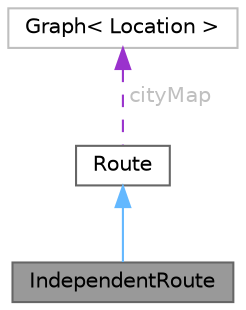 digraph "IndependentRoute"
{
 // LATEX_PDF_SIZE
  bgcolor="transparent";
  edge [fontname=Helvetica,fontsize=10,labelfontname=Helvetica,labelfontsize=10];
  node [fontname=Helvetica,fontsize=10,shape=box,height=0.2,width=0.4];
  Node1 [id="Node000001",label="IndependentRoute",height=0.2,width=0.4,color="gray40", fillcolor="grey60", style="filled", fontcolor="black",tooltip="Class for handling independent route calculation, extending the Route class."];
  Node2 -> Node1 [id="edge1_Node000001_Node000002",dir="back",color="steelblue1",style="solid",tooltip=" "];
  Node2 [id="Node000002",label="Route",height=0.2,width=0.4,color="gray40", fillcolor="white", style="filled",URL="$classRoute.html",tooltip="Abstract class representing a route between a source and destination."];
  Node3 -> Node2 [id="edge2_Node000002_Node000003",dir="back",color="darkorchid3",style="dashed",tooltip=" ",label=" cityMap",fontcolor="grey" ];
  Node3 [id="Node000003",label="Graph\< Location \>",height=0.2,width=0.4,color="grey75", fillcolor="white", style="filled",URL="$classGraph.html",tooltip=" "];
}
